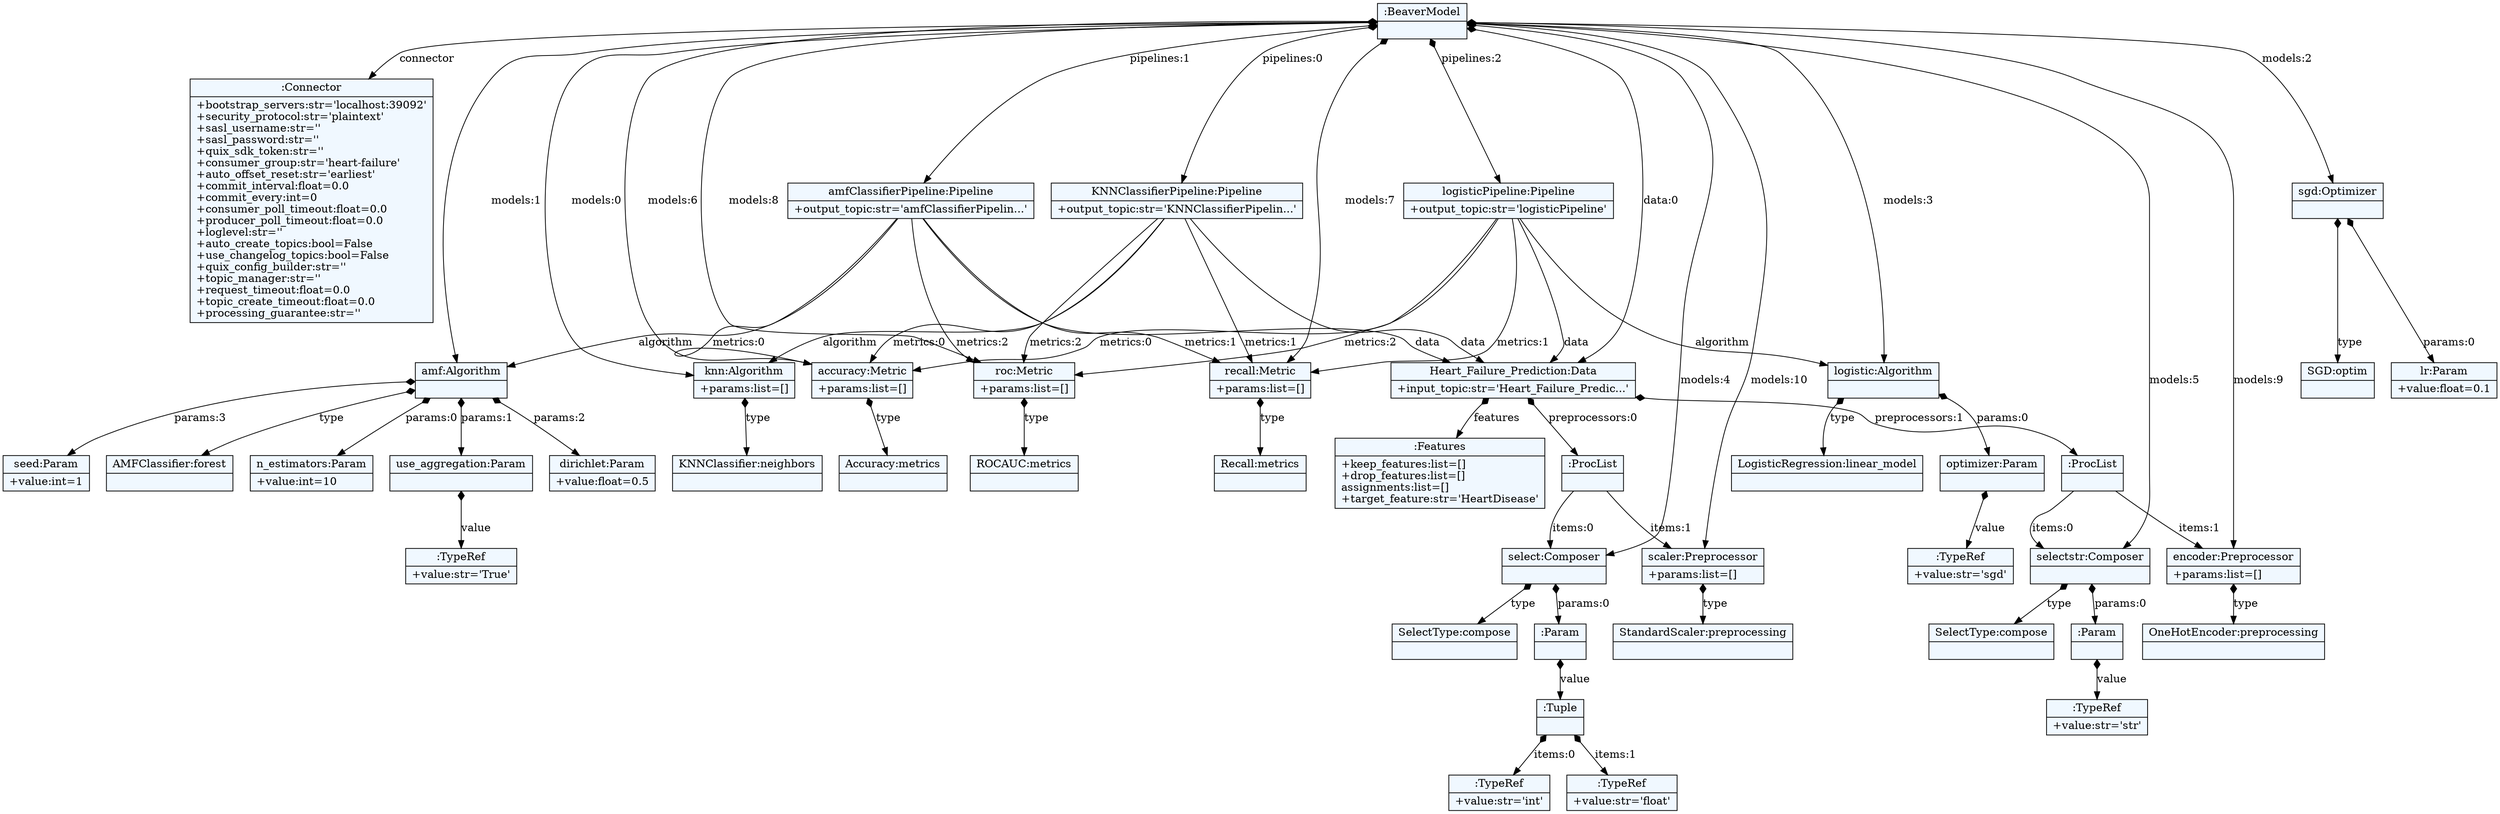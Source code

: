 
    digraph textX {
    fontname = "Bitstream Vera Sans"
    fontsize = 8
    node[
        shape=record,
        style=filled,
        fillcolor=aliceblue
    ]
    nodesep = 0.3
    edge[dir=black,arrowtail=empty]


125205268608496 -> 125205268600624 [label="connector" arrowtail=diamond dir=both]
125205268600624[label="{:Connector|+bootstrap_servers:str='localhost:39092'\l+security_protocol:str='plaintext'\l+sasl_username:str=''\l+sasl_password:str=''\l+quix_sdk_token:str=''\l+consumer_group:str='heart-failure'\l+auto_offset_reset:str='earliest'\l+commit_interval:float=0.0\l+commit_every:int=0\l+consumer_poll_timeout:float=0.0\l+producer_poll_timeout:float=0.0\l+loglevel:str=''\l+auto_create_topics:bool=False\l+use_changelog_topics:bool=False\l+quix_config_builder:str=''\l+topic_manager:str=''\l+request_timeout:float=0.0\l+topic_create_timeout:float=0.0\l+processing_guarantee:str=''\l}"]
125205268608496 -> 125205265516832 [label="models:0" arrowtail=diamond dir=both]
125205265516832 -> 125205265527728 [label="type" arrowtail=diamond dir=both]
125205265527728[label="{KNNClassifier:neighbors|}"]
125205265516832[label="{knn:Algorithm|+params:list=[]\l}"]
125205268608496 -> 125205265519712 [label="models:1" arrowtail=diamond dir=both]
125205265519712 -> 125205265524560 [label="type" arrowtail=diamond dir=both]
125205265524560[label="{AMFClassifier:forest|}"]
125205265519712 -> 125205265528160 [label="params:0" arrowtail=diamond dir=both]
125205265528160[label="{n_estimators:Param|+value:int=10\l}"]
125205265519712 -> 125205265526144 [label="params:1" arrowtail=diamond dir=both]
125205265526144 -> 125205267369136 [label="value" arrowtail=diamond dir=both]
125205267369136[label="{:TypeRef|+value:str='True'\l}"]
125205265526144[label="{use_aggregation:Param|}"]
125205265519712 -> 125205265518560 [label="params:2" arrowtail=diamond dir=both]
125205265518560[label="{dirichlet:Param|+value:float=0.5\l}"]
125205265519712 -> 125205268599088 [label="params:3" arrowtail=diamond dir=both]
125205268599088[label="{seed:Param|+value:int=1\l}"]
125205265519712[label="{amf:Algorithm|}"]
125205268608496 -> 125205265528784 [label="models:2" arrowtail=diamond dir=both]
125205265528784 -> 125205265518368 [label="type" arrowtail=diamond dir=both]
125205265518368[label="{SGD:optim|}"]
125205265528784 -> 125205267368896 [label="params:0" arrowtail=diamond dir=both]
125205267368896[label="{lr:Param|+value:float=0.1\l}"]
125205265528784[label="{sgd:Optimizer|}"]
125205268608496 -> 125205270184688 [label="models:3" arrowtail=diamond dir=both]
125205270184688 -> 125205267367600 [label="type" arrowtail=diamond dir=both]
125205267367600[label="{LogisticRegression:linear_model|}"]
125205270184688 -> 125205267368944 [label="params:0" arrowtail=diamond dir=both]
125205267368944 -> 125205267368848 [label="value" arrowtail=diamond dir=both]
125205267368848[label="{:TypeRef|+value:str='sgd'\l}"]
125205267368944[label="{optimizer:Param|}"]
125205270184688[label="{logistic:Algorithm|}"]
125205268608496 -> 125205267368368 [label="models:4" arrowtail=diamond dir=both]
125205267368368 -> 125205267368752 [label="type" arrowtail=diamond dir=both]
125205267368752[label="{SelectType:compose|}"]
125205267368368 -> 125205267368512 [label="params:0" arrowtail=diamond dir=both]
125205267368512 -> 125205267377728 [label="value" arrowtail=diamond dir=both]
125205267377728 -> 125205265579568 [label="items:0" arrowtail=diamond dir=both]
125205265579568[label="{:TypeRef|+value:str='int'\l}"]
125205267377728 -> 125205265566896 [label="items:1" arrowtail=diamond dir=both]
125205265566896[label="{:TypeRef|+value:str='float'\l}"]
125205267377728[label="{:Tuple|}"]
125205267368512[label="{:Param|}"]
125205267368368[label="{select:Composer|}"]
125205268608496 -> 125205267367984 [label="models:5" arrowtail=diamond dir=both]
125205267367984 -> 125205267366400 [label="type" arrowtail=diamond dir=both]
125205267366400[label="{SelectType:compose|}"]
125205267367984 -> 125205265577792 [label="params:0" arrowtail=diamond dir=both]
125205265577792 -> 125205265578704 [label="value" arrowtail=diamond dir=both]
125205265578704[label="{:TypeRef|+value:str='str'\l}"]
125205265577792[label="{:Param|}"]
125205267367984[label="{selectstr:Composer|}"]
125205268608496 -> 125205267367792 [label="models:6" arrowtail=diamond dir=both]
125205267367792 -> 125205265578752 [label="type" arrowtail=diamond dir=both]
125205265578752[label="{Accuracy:metrics|}"]
125205267367792[label="{accuracy:Metric|+params:list=[]\l}"]
125205268608496 -> 125205265526384 [label="models:7" arrowtail=diamond dir=both]
125205265526384 -> 125205265566464 [label="type" arrowtail=diamond dir=both]
125205265566464[label="{Recall:metrics|}"]
125205265526384[label="{recall:Metric|+params:list=[]\l}"]
125205268608496 -> 125205265567472 [label="models:8" arrowtail=diamond dir=both]
125205265567472 -> 125205265568192 [label="type" arrowtail=diamond dir=both]
125205265568192[label="{ROCAUC:metrics|}"]
125205265567472[label="{roc:Metric|+params:list=[]\l}"]
125205268608496 -> 125205265567232 [label="models:9" arrowtail=diamond dir=both]
125205265567232 -> 125205265569536 [label="type" arrowtail=diamond dir=both]
125205265569536[label="{OneHotEncoder:preprocessing|}"]
125205265567232[label="{encoder:Preprocessor|+params:list=[]\l}"]
125205268608496 -> 125205265579616 [label="models:10" arrowtail=diamond dir=both]
125205265579616 -> 125205265569056 [label="type" arrowtail=diamond dir=both]
125205265569056[label="{StandardScaler:preprocessing|}"]
125205265579616[label="{scaler:Preprocessor|+params:list=[]\l}"]
125205268608496 -> 125205273147392 [label="data:0" arrowtail=diamond dir=both]
125205273147392 -> 125205265568960 [label="features" arrowtail=diamond dir=both]
125205265568960[label="{:Features|+keep_features:list=[]\l+drop_features:list=[]\lassignments:list=[]\l+target_feature:str='HeartDisease'\l}"]
125205273147392 -> 125205265568816 [label="preprocessors:0" arrowtail=diamond dir=both]
125205265568816 -> 125205267368368 [label="items:0" ]
125205265568816 -> 125205265579616 [label="items:1" ]
125205265568816[label="{:ProcList|}"]
125205273147392 -> 125205265566368 [label="preprocessors:1" arrowtail=diamond dir=both]
125205265566368 -> 125205267367984 [label="items:0" ]
125205265566368 -> 125205265567232 [label="items:1" ]
125205265566368[label="{:ProcList|}"]
125205273147392[label="{Heart_Failure_Prediction:Data|+input_topic:str='Heart_Failure_Predic...'\l}"]
125205268608496 -> 125205265578464 [label="pipelines:0" arrowtail=diamond dir=both]
125205265578464 -> 125205273147392 [label="data" ]
125205265578464 -> 125205265516832 [label="algorithm" ]
125205265578464 -> 125205267367792 [label="metrics:0" ]
125205265578464 -> 125205265526384 [label="metrics:1" ]
125205265578464 -> 125205265567472 [label="metrics:2" ]
125205265578464[label="{KNNClassifierPipeline:Pipeline|+output_topic:str='KNNClassifierPipelin...'\l}"]
125205268608496 -> 125205271756672 [label="pipelines:1" arrowtail=diamond dir=both]
125205271756672 -> 125205273147392 [label="data" ]
125205271756672 -> 125205265519712 [label="algorithm" ]
125205271756672 -> 125205267367792 [label="metrics:0" ]
125205271756672 -> 125205265526384 [label="metrics:1" ]
125205271756672 -> 125205265567472 [label="metrics:2" ]
125205271756672[label="{amfClassifierPipeline:Pipeline|+output_topic:str='amfClassifierPipelin...'\l}"]
125205268608496 -> 125205265571600 [label="pipelines:2" arrowtail=diamond dir=both]
125205265571600 -> 125205273147392 [label="data" ]
125205265571600 -> 125205270184688 [label="algorithm" ]
125205265571600 -> 125205267367792 [label="metrics:0" ]
125205265571600 -> 125205265526384 [label="metrics:1" ]
125205265571600 -> 125205265567472 [label="metrics:2" ]
125205265571600[label="{logisticPipeline:Pipeline|+output_topic:str='logisticPipeline'\l}"]
125205268608496[label="{:BeaverModel|}"]

}
